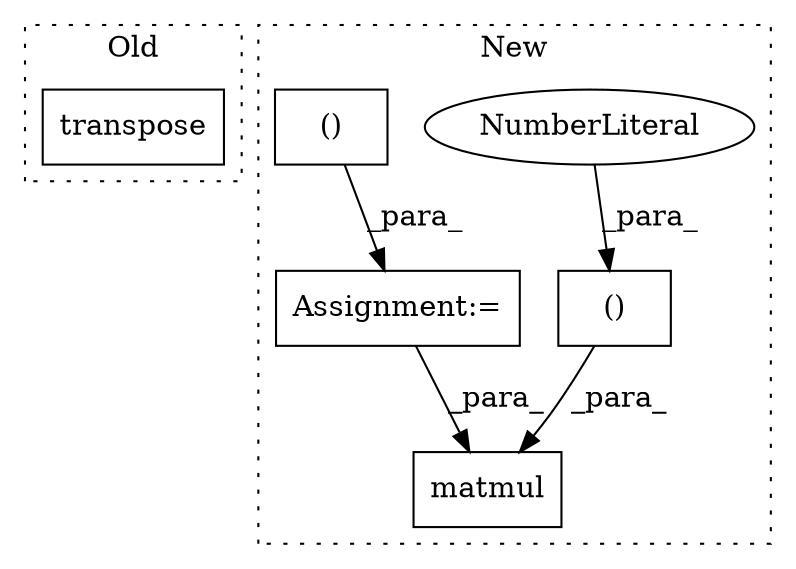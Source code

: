 digraph G {
subgraph cluster0 {
1 [label="transpose" a="32" s="1091,1104" l="10,1" shape="box"];
label = "Old";
style="dotted";
}
subgraph cluster1 {
2 [label="matmul" a="32" s="1628,1684" l="7,1" shape="box"];
3 [label="Assignment:=" a="7" s="1421" l="1" shape="box"];
4 [label="()" a="106" s="1378" l="25" shape="box"];
5 [label="NumberLiteral" a="34" s="1402" l="1" shape="ellipse"];
6 [label="()" a="106" s="1274" l="25" shape="box"];
label = "New";
style="dotted";
}
3 -> 2 [label="_para_"];
4 -> 2 [label="_para_"];
5 -> 4 [label="_para_"];
6 -> 3 [label="_para_"];
}